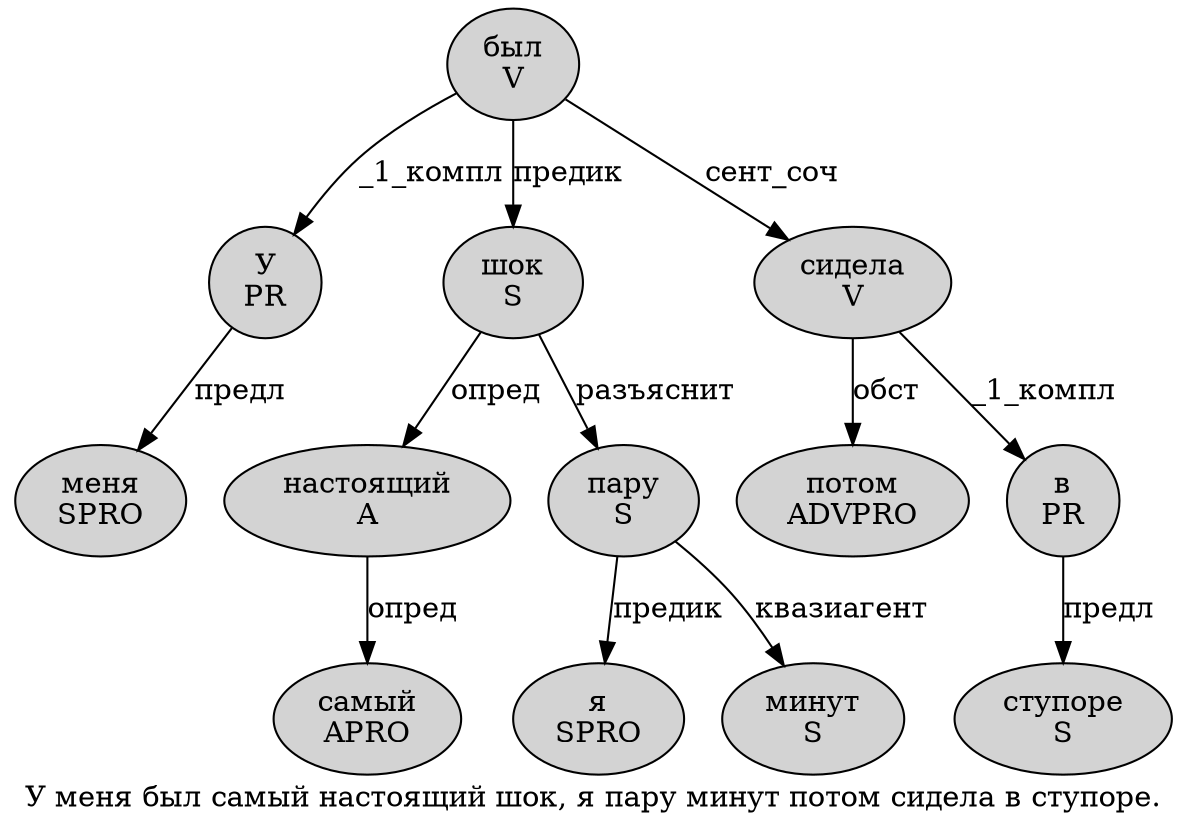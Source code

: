 digraph SENTENCE_1605 {
	graph [label="У меня был самый настоящий шок, я пару минут потом сидела в ступоре."]
	node [style=filled]
		0 [label="У
PR" color="" fillcolor=lightgray penwidth=1 shape=ellipse]
		1 [label="меня
SPRO" color="" fillcolor=lightgray penwidth=1 shape=ellipse]
		2 [label="был
V" color="" fillcolor=lightgray penwidth=1 shape=ellipse]
		3 [label="самый
APRO" color="" fillcolor=lightgray penwidth=1 shape=ellipse]
		4 [label="настоящий
A" color="" fillcolor=lightgray penwidth=1 shape=ellipse]
		5 [label="шок
S" color="" fillcolor=lightgray penwidth=1 shape=ellipse]
		7 [label="я
SPRO" color="" fillcolor=lightgray penwidth=1 shape=ellipse]
		8 [label="пару
S" color="" fillcolor=lightgray penwidth=1 shape=ellipse]
		9 [label="минут
S" color="" fillcolor=lightgray penwidth=1 shape=ellipse]
		10 [label="потом
ADVPRO" color="" fillcolor=lightgray penwidth=1 shape=ellipse]
		11 [label="сидела
V" color="" fillcolor=lightgray penwidth=1 shape=ellipse]
		12 [label="в
PR" color="" fillcolor=lightgray penwidth=1 shape=ellipse]
		13 [label="ступоре
S" color="" fillcolor=lightgray penwidth=1 shape=ellipse]
			0 -> 1 [label="предл"]
			8 -> 7 [label="предик"]
			8 -> 9 [label="квазиагент"]
			11 -> 10 [label="обст"]
			11 -> 12 [label="_1_компл"]
			4 -> 3 [label="опред"]
			5 -> 4 [label="опред"]
			5 -> 8 [label="разъяснит"]
			12 -> 13 [label="предл"]
			2 -> 0 [label="_1_компл"]
			2 -> 5 [label="предик"]
			2 -> 11 [label="сент_соч"]
}